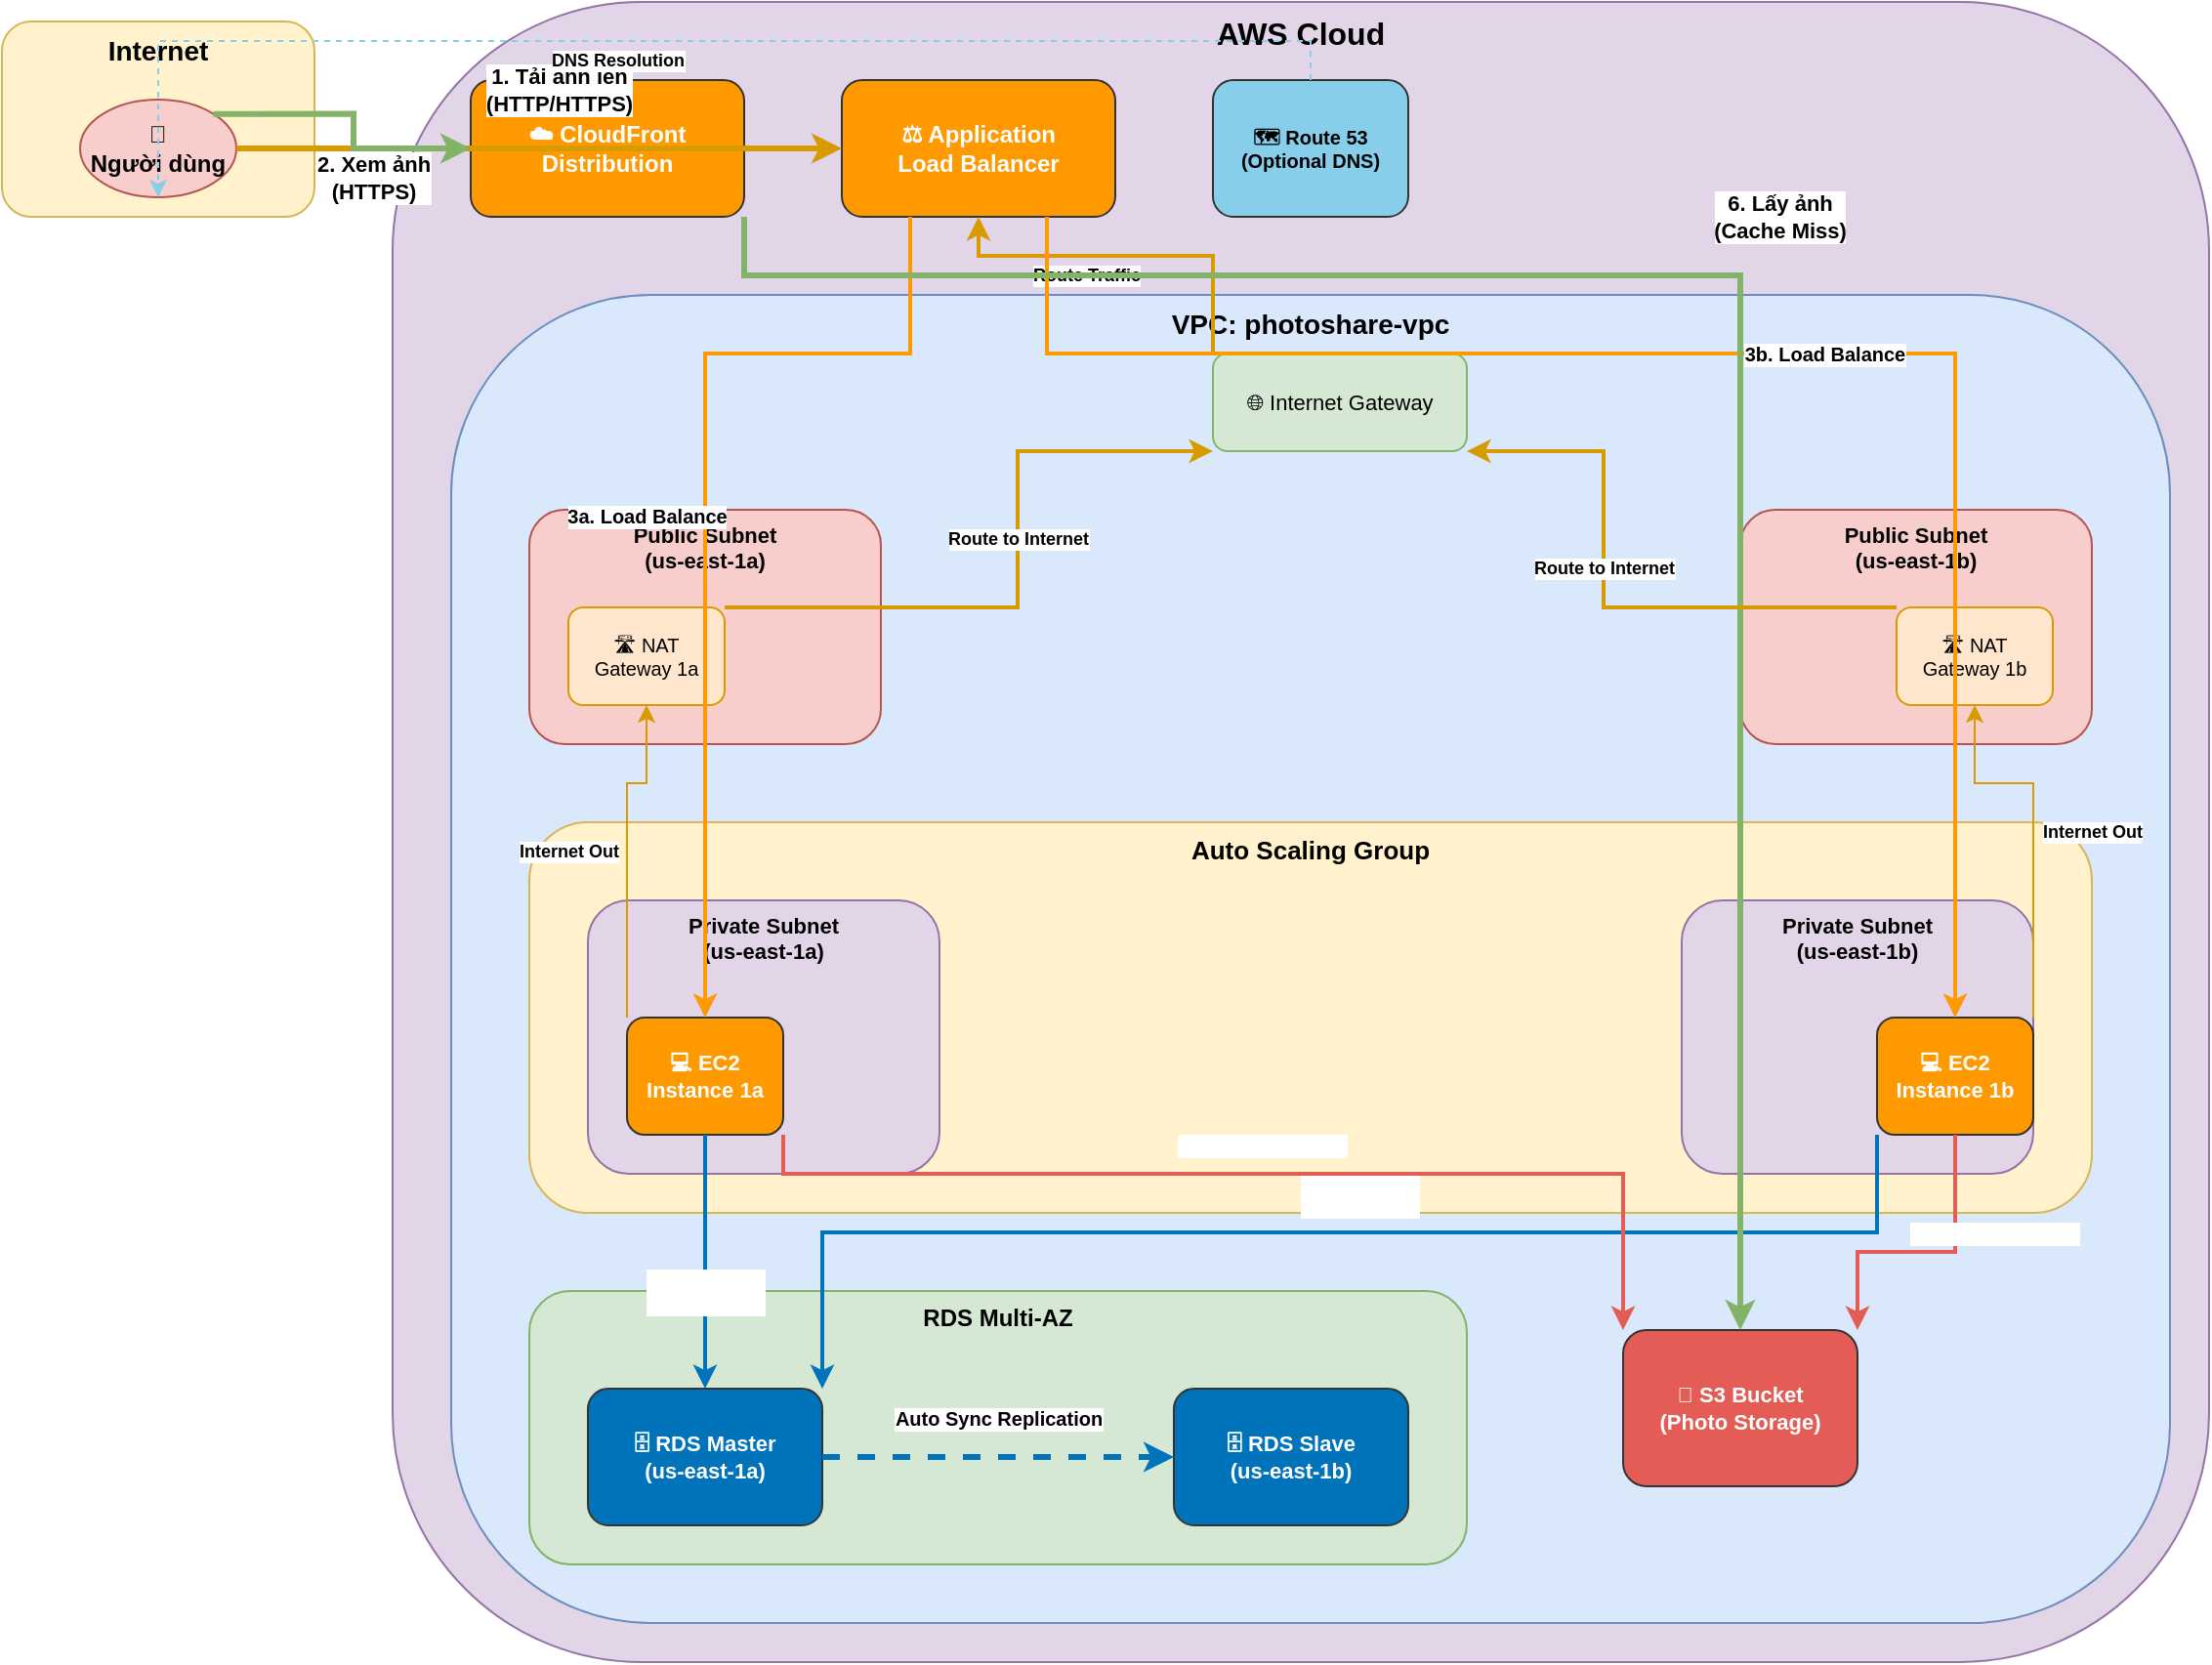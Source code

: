 <mxfile version="28.0.7">
  <diagram name="AWS Photo Share Architecture" id="aws-architecture">
    <mxGraphModel dx="1352" dy="596" grid="1" gridSize="10" guides="1" tooltips="1" connect="1" arrows="1" fold="1" page="1" pageScale="1" pageWidth="1200" pageHeight="900" math="0" shadow="0">
      <root>
        <mxCell id="0" />
        <mxCell id="1" parent="0" />
        <mxCell id="internet-group" value="Internet" style="rounded=1;whiteSpace=wrap;html=1;fillColor=#fff2cc;strokeColor=#d6b656;verticalAlign=top;fontStyle=1;fontSize=14;fontFamily=Arial;" parent="1" vertex="1">
          <mxGeometry x="30" y="30" width="160" height="100" as="geometry" />
        </mxCell>
        <mxCell id="user" value="👤&#xa;Người dùng" style="ellipse;whiteSpace=wrap;html=1;fillColor=#f8cecc;strokeColor=#b85450;fontStyle=1;fontSize=12;fontFamily=Arial;" parent="1" vertex="1">
          <mxGeometry x="70" y="70" width="80" height="50" as="geometry" />
        </mxCell>
        <mxCell id="aws-cloud" value="AWS Cloud" style="rounded=1;whiteSpace=wrap;html=1;fillColor=#e1d5e7;strokeColor=#9673a6;verticalAlign=top;fontStyle=1;fontSize=16;fontFamily=Arial;" parent="1" vertex="1">
          <mxGeometry x="230" y="20" width="930" height="850" as="geometry" />
        </mxCell>
        <mxCell id="cloudfront" value="☁️ CloudFront&#xa;Distribution" style="rounded=1;whiteSpace=wrap;html=1;fillColor=#FF9900;strokeColor=#333333;fontColor=#ffffff;fontStyle=1;fontSize=12;fontFamily=Arial;" parent="1" vertex="1">
          <mxGeometry x="270" y="60" width="140" height="70" as="geometry" />
        </mxCell>
        <mxCell id="alb" value="⚖️ Application&#xa;Load Balancer" style="rounded=1;whiteSpace=wrap;html=1;fillColor=#FF9900;strokeColor=#333333;fontColor=#ffffff;fontStyle=1;fontSize=12;fontFamily=Arial;" parent="1" vertex="1">
          <mxGeometry x="460" y="60" width="140" height="70" as="geometry" />
        </mxCell>
        <mxCell id="vpc" value="VPC: photoshare-vpc" style="rounded=1;whiteSpace=wrap;html=1;fillColor=#dae8fc;strokeColor=#6c8ebf;verticalAlign=top;fontStyle=1;fontSize=14;fontFamily=Arial;" parent="1" vertex="1">
          <mxGeometry x="260" y="170" width="880" height="680" as="geometry" />
        </mxCell>
        <mxCell id="igw" value="🌐 Internet Gateway" style="rounded=1;whiteSpace=wrap;html=1;fillColor=#d5e8d4;strokeColor=#82b366;fontSize=11;fontFamily=Arial;" parent="1" vertex="1">
          <mxGeometry x="650" y="200" width="130" height="50" as="geometry" />
        </mxCell>
        <mxCell id="public-subnet-1a" value="Public Subnet&#xa;(us-east-1a)" style="rounded=1;whiteSpace=wrap;html=1;fillColor=#f8cecc;strokeColor=#b85450;verticalAlign=top;fontStyle=1;fontSize=11;fontFamily=Arial;" parent="1" vertex="1">
          <mxGeometry x="300" y="280" width="180" height="120" as="geometry" />
        </mxCell>
        <mxCell id="nat-1a" value="🛣️ NAT&#xa;Gateway 1a" style="rounded=1;whiteSpace=wrap;html=1;fillColor=#ffe6cc;strokeColor=#d79b00;fontSize=10;fontFamily=Arial;" parent="1" vertex="1">
          <mxGeometry x="320" y="330" width="80" height="50" as="geometry" />
        </mxCell>
        <mxCell id="public-subnet-1b" value="Public Subnet&#xa;(us-east-1b)" style="rounded=1;whiteSpace=wrap;html=1;fillColor=#f8cecc;strokeColor=#b85450;verticalAlign=top;fontStyle=1;fontSize=11;fontFamily=Arial;" parent="1" vertex="1">
          <mxGeometry x="920" y="280" width="180" height="120" as="geometry" />
        </mxCell>
        <mxCell id="nat-1b" value="🛣️ NAT&#xa;Gateway 1b" style="rounded=1;whiteSpace=wrap;html=1;fillColor=#ffe6cc;strokeColor=#d79b00;fontSize=10;fontFamily=Arial;" parent="1" vertex="1">
          <mxGeometry x="1000" y="330" width="80" height="50" as="geometry" />
        </mxCell>
        <mxCell id="asg" value="Auto Scaling Group" style="rounded=1;whiteSpace=wrap;html=1;fillColor=#fff2cc;strokeColor=#d6b656;verticalAlign=top;fontStyle=1;fontSize=13;fontFamily=Arial;" parent="1" vertex="1">
          <mxGeometry x="300" y="440" width="800" height="200" as="geometry" />
        </mxCell>
        <mxCell id="private-subnet-1a" value="Private Subnet&#xa;(us-east-1a)" style="rounded=1;whiteSpace=wrap;html=1;fillColor=#e1d5e7;strokeColor=#9673a6;verticalAlign=top;fontStyle=1;fontSize=11;fontFamily=Arial;" parent="1" vertex="1">
          <mxGeometry x="330" y="480" width="180" height="140" as="geometry" />
        </mxCell>
        <mxCell id="ec2-1a" value="💻 EC2&#xa;Instance 1a" style="rounded=1;whiteSpace=wrap;html=1;fillColor=#FF9900;strokeColor=#333333;fontColor=#ffffff;fontStyle=1;fontSize=11;fontFamily=Arial;" parent="1" vertex="1">
          <mxGeometry x="350" y="540" width="80" height="60" as="geometry" />
        </mxCell>
        <mxCell id="private-subnet-1b" value="Private Subnet&#xa;(us-east-1b)" style="rounded=1;whiteSpace=wrap;html=1;fillColor=#e1d5e7;strokeColor=#9673a6;verticalAlign=top;fontStyle=1;fontSize=11;fontFamily=Arial;" parent="1" vertex="1">
          <mxGeometry x="890" y="480" width="180" height="140" as="geometry" />
        </mxCell>
        <mxCell id="ec2-1b" value="💻 EC2&#xa;Instance 1b" style="rounded=1;whiteSpace=wrap;html=1;fillColor=#FF9900;strokeColor=#333333;fontColor=#ffffff;fontStyle=1;fontSize=11;fontFamily=Arial;" parent="1" vertex="1">
          <mxGeometry x="990" y="540" width="80" height="60" as="geometry" />
        </mxCell>
        <mxCell id="rds-group" value="RDS Multi-AZ" style="rounded=1;whiteSpace=wrap;html=1;fillColor=#d5e8d4;strokeColor=#82b366;verticalAlign=top;fontStyle=1;fontSize=12;fontFamily=Arial;" parent="1" vertex="1">
          <mxGeometry x="300" y="680" width="480" height="140" as="geometry" />
        </mxCell>
        <mxCell id="rds-master" value="🗄️ RDS Master&#xa;(us-east-1a)" style="rounded=1;whiteSpace=wrap;html=1;fillColor=#0073bb;strokeColor=#333333;fontColor=#ffffff;fontStyle=1;fontSize=11;fontFamily=Arial;" parent="1" vertex="1">
          <mxGeometry x="330" y="730" width="120" height="70" as="geometry" />
        </mxCell>
        <mxCell id="rds-slave" value="🗄️ RDS Slave&#xa;(us-east-1b)" style="rounded=1;whiteSpace=wrap;html=1;fillColor=#0073bb;strokeColor=#333333;fontColor=#ffffff;fontStyle=1;fontSize=11;fontFamily=Arial;" parent="1" vertex="1">
          <mxGeometry x="630" y="730" width="120" height="70" as="geometry" />
        </mxCell>
        <mxCell id="s3" value="💾 S3 Bucket&#xa;(Photo Storage)" style="rounded=1;whiteSpace=wrap;html=1;fillColor=#e45c56;strokeColor=#333333;fontColor=#ffffff;fontStyle=1;fontSize=11;fontFamily=Arial;" parent="1" vertex="1">
          <mxGeometry x="860" y="700" width="120" height="80" as="geometry" />
        </mxCell>
        <mxCell id="route53" value="🗺️ Route 53&#xa;(Optional DNS)" style="rounded=1;whiteSpace=wrap;html=1;fillColor=#87CEEB;strokeColor=#333333;fontColor=#000000;fontStyle=1;fontSize=10;fontFamily=Arial;" parent="1" vertex="1">
          <mxGeometry x="650" y="60" width="100" height="70" as="geometry" />
        </mxCell>
        <mxCell id="user-to-alb" value="1. Tải ảnh lên&#xa;(HTTP/HTTPS)" style="edgeStyle=orthogonalEdgeStyle;rounded=0;orthogonalLoop=1;jettySize=auto;html=1;exitX=1;exitY=0.5;entryX=0;entryY=0.5;strokeColor=#d79b00;fontColor=#000000;fontStyle=1;strokeWidth=3;fontSize=11;fontFamily=Arial;" parent="1" source="user" target="alb" edge="1">
          <mxGeometry relative="1" as="geometry">
            <mxPoint x="10" y="-30" as="offset" />
          </mxGeometry>
        </mxCell>
        <mxCell id="user-to-cloudfront" value="2. Xem ảnh&#xa;(HTTPS)" style="edgeStyle=orthogonalEdgeStyle;rounded=0;orthogonalLoop=1;jettySize=auto;html=1;exitX=1;exitY=0;entryX=0;entryY=0.5;strokeColor=#82b366;fontColor=#000000;fontStyle=1;strokeWidth=3;fontSize=11;fontFamily=Arial;" parent="1" source="user" target="cloudfront" edge="1">
          <mxGeometry relative="1" as="geometry">
            <mxPoint x="10" y="30" as="offset" />
          </mxGeometry>
        </mxCell>
        <mxCell id="route53-connection" value="DNS Resolution" style="edgeStyle=orthogonalEdgeStyle;rounded=0;orthogonalLoop=1;jettySize=auto;html=1;exitX=0.5;exitY=0;entryX=0.5;entryY=1;strokeColor=#87CEEB;fontColor=#000000;fontStyle=1;strokeWidth=1;fontSize=9;dashed=1;fontFamily=Arial;" parent="1" source="route53" target="user" edge="1">
          <mxGeometry relative="1" as="geometry">
            <Array as="points">
              <mxPoint x="700" y="40" />
              <mxPoint x="110" y="40" />
            </Array>
            <mxPoint x="-30" y="10" as="offset" />
          </mxGeometry>
        </mxCell>
        <mxCell id="igw-to-alb" value="Route Traffic" style="edgeStyle=orthogonalEdgeStyle;rounded=0;orthogonalLoop=1;jettySize=auto;html=1;exitX=0;exitY=0;entryX=0.5;entryY=1;strokeColor=#d79b00;fontColor=#000000;fontStyle=1;strokeWidth=2;fontSize=9;fontFamily=Arial;" parent="1" source="igw" target="alb" edge="1">
          <mxGeometry relative="1" as="geometry">
            <Array as="points">
              <mxPoint x="530" y="150" />
            </Array>
            <mxPoint x="-20" y="10" as="offset" />
          </mxGeometry>
        </mxCell>
        <mxCell id="alb-to-ec2-1a" value="3a. Load Balance" style="edgeStyle=orthogonalEdgeStyle;rounded=0;orthogonalLoop=1;jettySize=auto;html=1;exitX=0.25;exitY=1;entryX=0.5;entryY=0;strokeColor=#ff9900;fontColor=#000000;fontStyle=1;strokeWidth=2;fontSize=10;fontFamily=Arial;" parent="1" source="alb" target="ec2-1a" edge="1">
          <mxGeometry relative="1" as="geometry">
            <Array as="points">
              <mxPoint x="495" y="200" />
              <mxPoint x="390" y="200" />
            </Array>
            <mxPoint x="-30" as="offset" />
          </mxGeometry>
        </mxCell>
        <mxCell id="alb-to-ec2-1b" value="3b. Load Balance" style="edgeStyle=orthogonalEdgeStyle;rounded=0;orthogonalLoop=1;jettySize=auto;html=1;exitX=0.75;exitY=1;entryX=0.5;entryY=0;strokeColor=#ff9900;fontColor=#000000;fontStyle=1;strokeWidth=2;fontSize=10;fontFamily=Arial;" parent="1" source="alb" target="ec2-1b" edge="1">
          <mxGeometry relative="1" as="geometry">
            <Array as="points">
              <mxPoint x="565" y="200" />
              <mxPoint x="1030" y="200" />
            </Array>
            <mxPoint x="30" as="offset" />
          </mxGeometry>
        </mxCell>
        <mxCell id="ec2-1a-to-rds" value="4a. Metadata&#xa;Read/Write" style="edgeStyle=orthogonalEdgeStyle;rounded=0;orthogonalLoop=1;jettySize=auto;html=1;exitX=0.5;exitY=1;entryX=0.5;entryY=0;strokeColor=#0073bb;fontColor=#ffffff;fontStyle=1;strokeWidth=2;fontSize=10;fontFamily=Arial;" parent="1" source="ec2-1a" target="rds-master" edge="1">
          <mxGeometry relative="1" as="geometry">
            <mxPoint y="15" as="offset" />
          </mxGeometry>
        </mxCell>
        <mxCell id="ec2-1b-to-rds" value="4b. Metadata&#xa;Read/Write" style="edgeStyle=orthogonalEdgeStyle;rounded=0;orthogonalLoop=1;jettySize=auto;html=1;exitX=0;exitY=1;entryX=1;entryY=0;strokeColor=#0073bb;fontColor=#ffffff;fontStyle=1;strokeWidth=2;fontSize=10;fontFamily=Arial;" parent="1" source="ec2-1b" target="rds-master" edge="1">
          <mxGeometry relative="1" as="geometry">
            <Array as="points">
              <mxPoint x="990" y="650" />
              <mxPoint x="450" y="650" />
            </Array>
            <mxPoint x="20" y="-20" as="offset" />
          </mxGeometry>
        </mxCell>
        <mxCell id="ec2-1a-to-s3" value="5a. Upload Photos" style="edgeStyle=orthogonalEdgeStyle;rounded=0;orthogonalLoop=1;jettySize=auto;html=1;exitX=1;exitY=1;entryX=0;entryY=0;strokeColor=#e45c56;fontColor=#ffffff;fontStyle=1;strokeWidth=2;fontSize=10;fontFamily=Arial;" parent="1" source="ec2-1a" target="s3" edge="1">
          <mxGeometry relative="1" as="geometry">
            <Array as="points">
              <mxPoint x="430" y="620" />
              <mxPoint x="860" y="620" />
            </Array>
            <mxPoint y="-15" as="offset" />
          </mxGeometry>
        </mxCell>
        <mxCell id="ec2-1b-to-s3" value="5b. Upload Photos" style="edgeStyle=orthogonalEdgeStyle;rounded=0;orthogonalLoop=1;jettySize=auto;html=1;exitX=0.5;exitY=1;entryX=1;entryY=0;strokeColor=#e45c56;fontColor=#ffffff;fontStyle=1;strokeWidth=2;fontSize=10;fontFamily=Arial;" parent="1" source="ec2-1b" target="s3" edge="1">
          <mxGeometry x="-0.333" y="20" relative="1" as="geometry">
            <Array as="points">
              <mxPoint x="1030" y="660" />
              <mxPoint x="980" y="660" />
            </Array>
            <mxPoint as="offset" />
          </mxGeometry>
        </mxCell>
        <mxCell id="cloudfront-to-s3" value="6. Lấy ảnh&#xa;(Cache Miss)" style="edgeStyle=orthogonalEdgeStyle;rounded=0;orthogonalLoop=1;jettySize=auto;html=1;exitX=1;exitY=1;entryX=0.5;entryY=0;strokeColor=#82b366;fontColor=#000000;fontStyle=1;strokeWidth=3;fontSize=11;fontFamily=Arial;" parent="1" source="cloudfront" target="s3" edge="1">
          <mxGeometry relative="1" as="geometry">
            <Array as="points">
              <mxPoint x="410" y="160" />
              <mxPoint x="920" y="160" />
            </Array>
            <mxPoint x="20" y="-30" as="offset" />
          </mxGeometry>
        </mxCell>
        <mxCell id="rds-replication" value="Auto Sync Replication" style="edgeStyle=orthogonalEdgeStyle;rounded=0;orthogonalLoop=1;jettySize=auto;html=1;exitX=1;exitY=0.5;entryX=0;entryY=0.5;strokeColor=#0073bb;fontColor=#000000;fontStyle=1;strokeWidth=3;dashed=1;fontSize=10;fontFamily=Arial;" parent="1" source="rds-master" target="rds-slave" edge="1">
          <mxGeometry relative="1" as="geometry">
            <mxPoint y="-20" as="offset" />
          </mxGeometry>
        </mxCell>
        <mxCell id="ec2-1a-to-nat" value="Internet Out" style="edgeStyle=orthogonalEdgeStyle;rounded=0;orthogonalLoop=1;jettySize=auto;html=1;exitX=0;exitY=0;entryX=0.5;entryY=1;strokeColor=#d79b00;fontColor=#000000;fontStyle=1;strokeWidth=1;fontSize=9;fontFamily=Arial;" parent="1" source="ec2-1a" target="nat-1a" edge="1">
          <mxGeometry relative="1" as="geometry">
            <Array as="points">
              <mxPoint x="350" y="420" />
              <mxPoint x="360" y="420" />
            </Array>
            <mxPoint x="-30" as="offset" />
          </mxGeometry>
        </mxCell>
        <mxCell id="ec2-1b-to-nat" value="Internet Out" style="edgeStyle=orthogonalEdgeStyle;rounded=0;orthogonalLoop=1;jettySize=auto;html=1;exitX=1;exitY=0;entryX=0.5;entryY=1;strokeColor=#d79b00;fontColor=#000000;fontStyle=1;strokeWidth=1;fontSize=9;fontFamily=Arial;" parent="1" source="ec2-1b" target="nat-1b" edge="1">
          <mxGeometry relative="1" as="geometry">
            <Array as="points">
              <mxPoint x="1070" y="420" />
              <mxPoint x="1040" y="420" />
            </Array>
            <mxPoint x="30" as="offset" />
          </mxGeometry>
        </mxCell>
        <mxCell id="nat-1a-to-igw" value="Route to Internet" style="edgeStyle=orthogonalEdgeStyle;rounded=0;orthogonalLoop=1;jettySize=auto;html=1;exitX=1;exitY=0;entryX=0;entryY=1;strokeColor=#d79b00;fontColor=#000000;fontStyle=1;strokeWidth=2;fontSize=9;fontFamily=Arial;" parent="1" source="nat-1a" target="igw" edge="1">
          <mxGeometry relative="1" as="geometry">
            <Array as="points">
              <mxPoint x="550" y="330" />
              <mxPoint x="550" y="250" />
            </Array>
            <mxPoint y="-20" as="offset" />
          </mxGeometry>
        </mxCell>
        <mxCell id="nat-1b-to-igw" value="Route to Internet" style="edgeStyle=orthogonalEdgeStyle;rounded=0;orthogonalLoop=1;jettySize=auto;html=1;exitX=0;exitY=0;entryX=1;entryY=1;strokeColor=#d79b00;fontColor=#000000;fontStyle=1;strokeWidth=2;fontSize=9;fontFamily=Arial;" parent="1" source="nat-1b" target="igw" edge="1">
          <mxGeometry relative="1" as="geometry">
            <Array as="points">
              <mxPoint x="850" y="330" />
              <mxPoint x="850" y="250" />
            </Array>
            <mxPoint y="-20" as="offset" />
          </mxGeometry>
        </mxCell>
      </root>
    </mxGraphModel>
  </diagram>
</mxfile>
